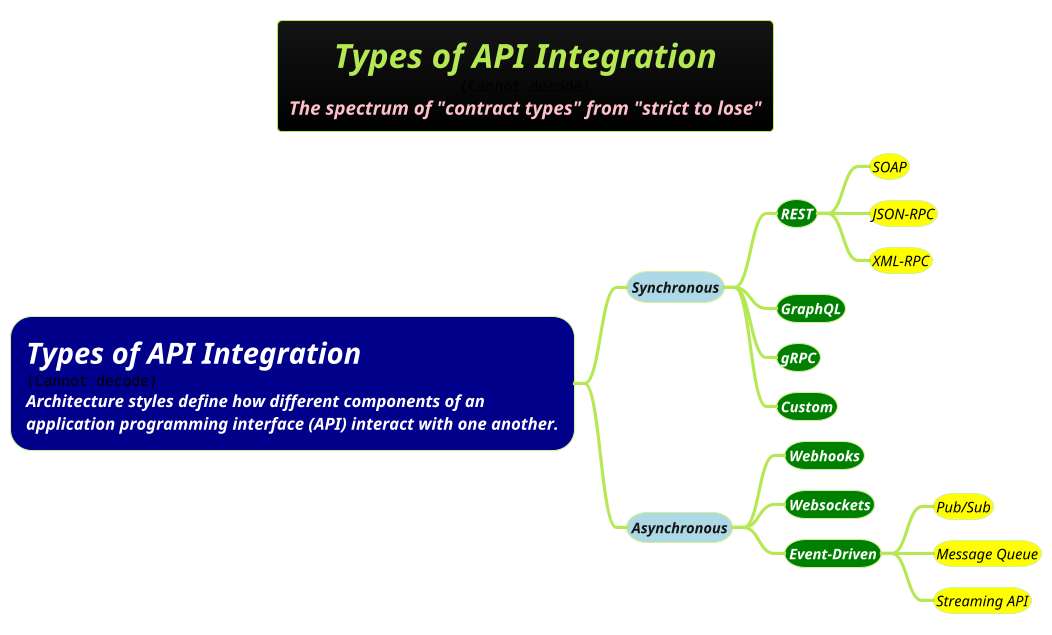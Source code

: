@startmindmap
title =<b><i>Types of API Integration\n<img:images/img_1.png>\n<size:18><i><color:pink>The spectrum of "contract types" from "strict to lose"
!theme hacker

*[#darkblue] =<color:white><i>Types of API Integration\n<img:images/img.png{scale=.72}>\n<color:white><i>Architecture styles define how different components of an \n<color:white><i>application programming interface (API) interact with one another.
**[#lightblue] <i><color #blac><size:14>Synchronous
***[#green] <b><i><color #white><size:14>REST
****[#yellow] <i><color #black><size:14>SOAP
****[#yellow] <i><color #black><size:14>JSON-RPC
****[#yellow] <i><color #black><size:14>XML-RPC
***[#green] <b><i><color #white><size:14>GraphQL
***[#green] <b><i><color #white><size:14>gRPC
***[#green] <b><i><color #white><size:14>Custom
**[#lightblue] <i><color #blac><size:14>Asynchronous
***[#green] <b><i><color #white><size:14>Webhooks
***[#green] <b><i><color #white><size:14>Websockets
***[#green] <b><i><color #white><size:14>Event-Driven
****[#yellow] <i><color #black><size:14>Pub/Sub
****[#yellow] <i><color #black><size:14>Message Queue
****[#yellow] <i><color #black><size:14>Streaming API

@endmindmap
